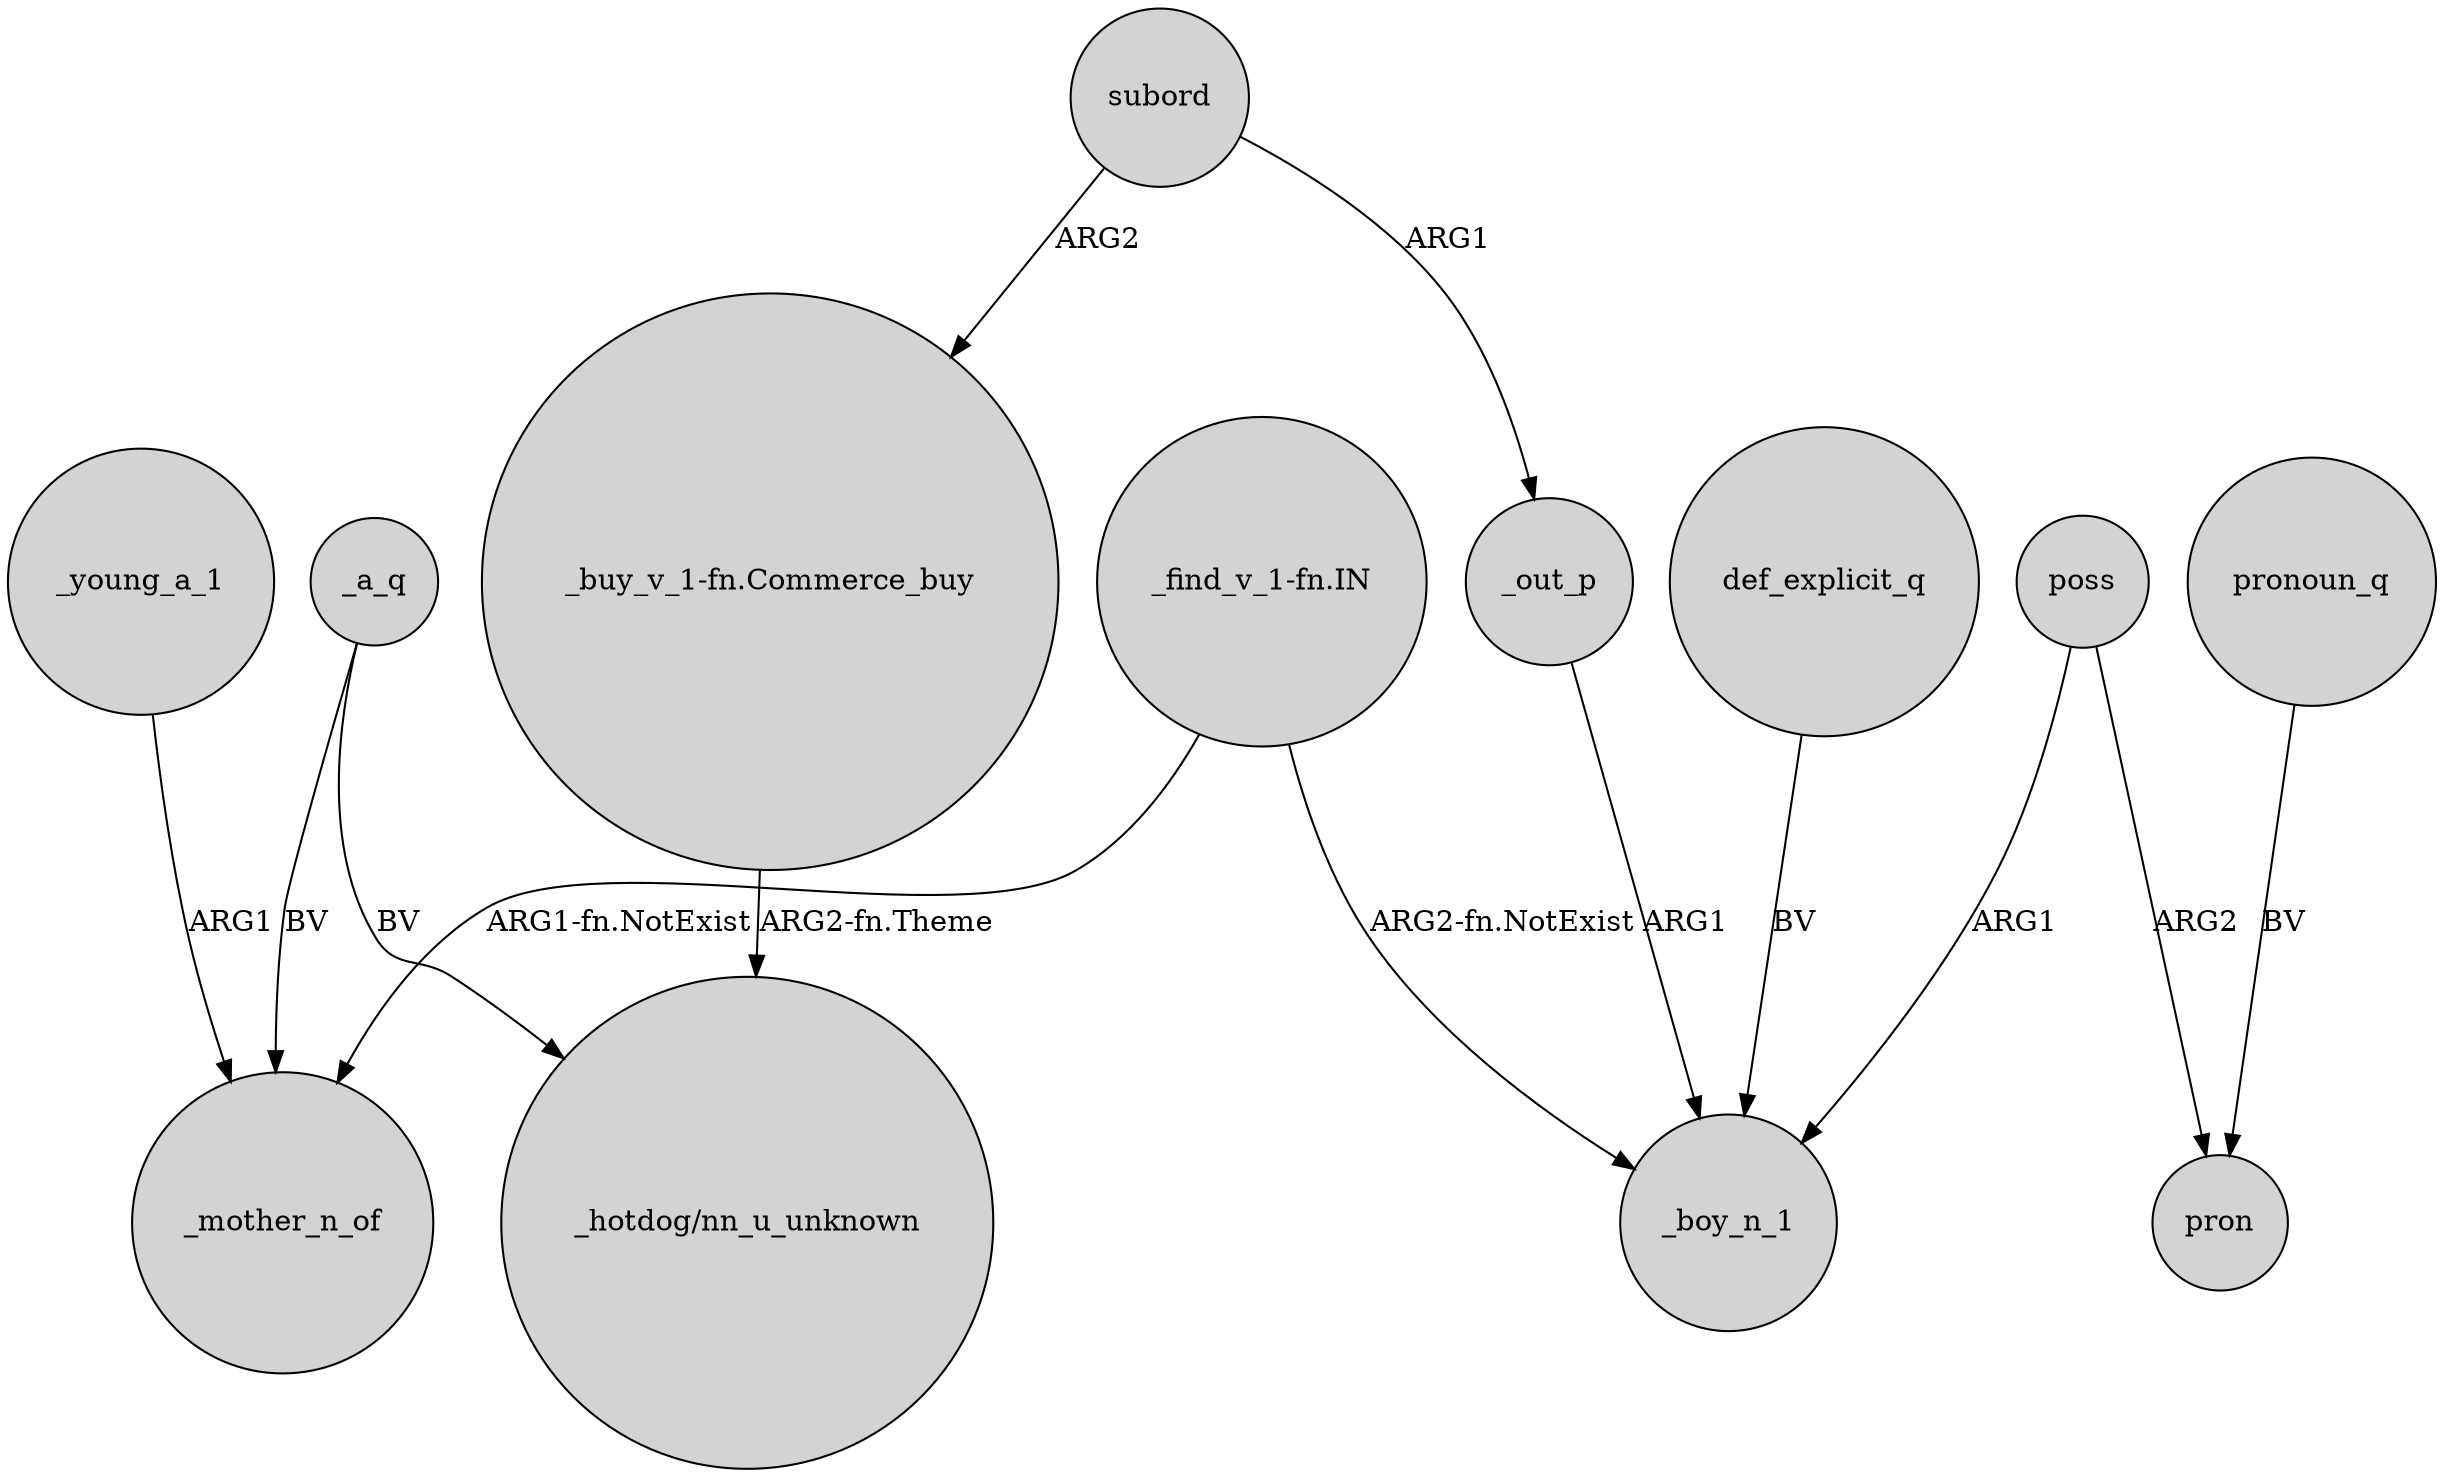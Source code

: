 digraph {
	node [shape=circle style=filled]
	_young_a_1 -> _mother_n_of [label=ARG1]
	_a_q -> _mother_n_of [label=BV]
	"_find_v_1-fn.IN" -> _boy_n_1 [label="ARG2-fn.NotExist"]
	_a_q -> "_hotdog/nn_u_unknown" [label=BV]
	"_find_v_1-fn.IN" -> _mother_n_of [label="ARG1-fn.NotExist"]
	poss -> _boy_n_1 [label=ARG1]
	poss -> pron [label=ARG2]
	_out_p -> _boy_n_1 [label=ARG1]
	subord -> "_buy_v_1-fn.Commerce_buy" [label=ARG2]
	"_buy_v_1-fn.Commerce_buy" -> "_hotdog/nn_u_unknown" [label="ARG2-fn.Theme"]
	def_explicit_q -> _boy_n_1 [label=BV]
	subord -> _out_p [label=ARG1]
	pronoun_q -> pron [label=BV]
}
